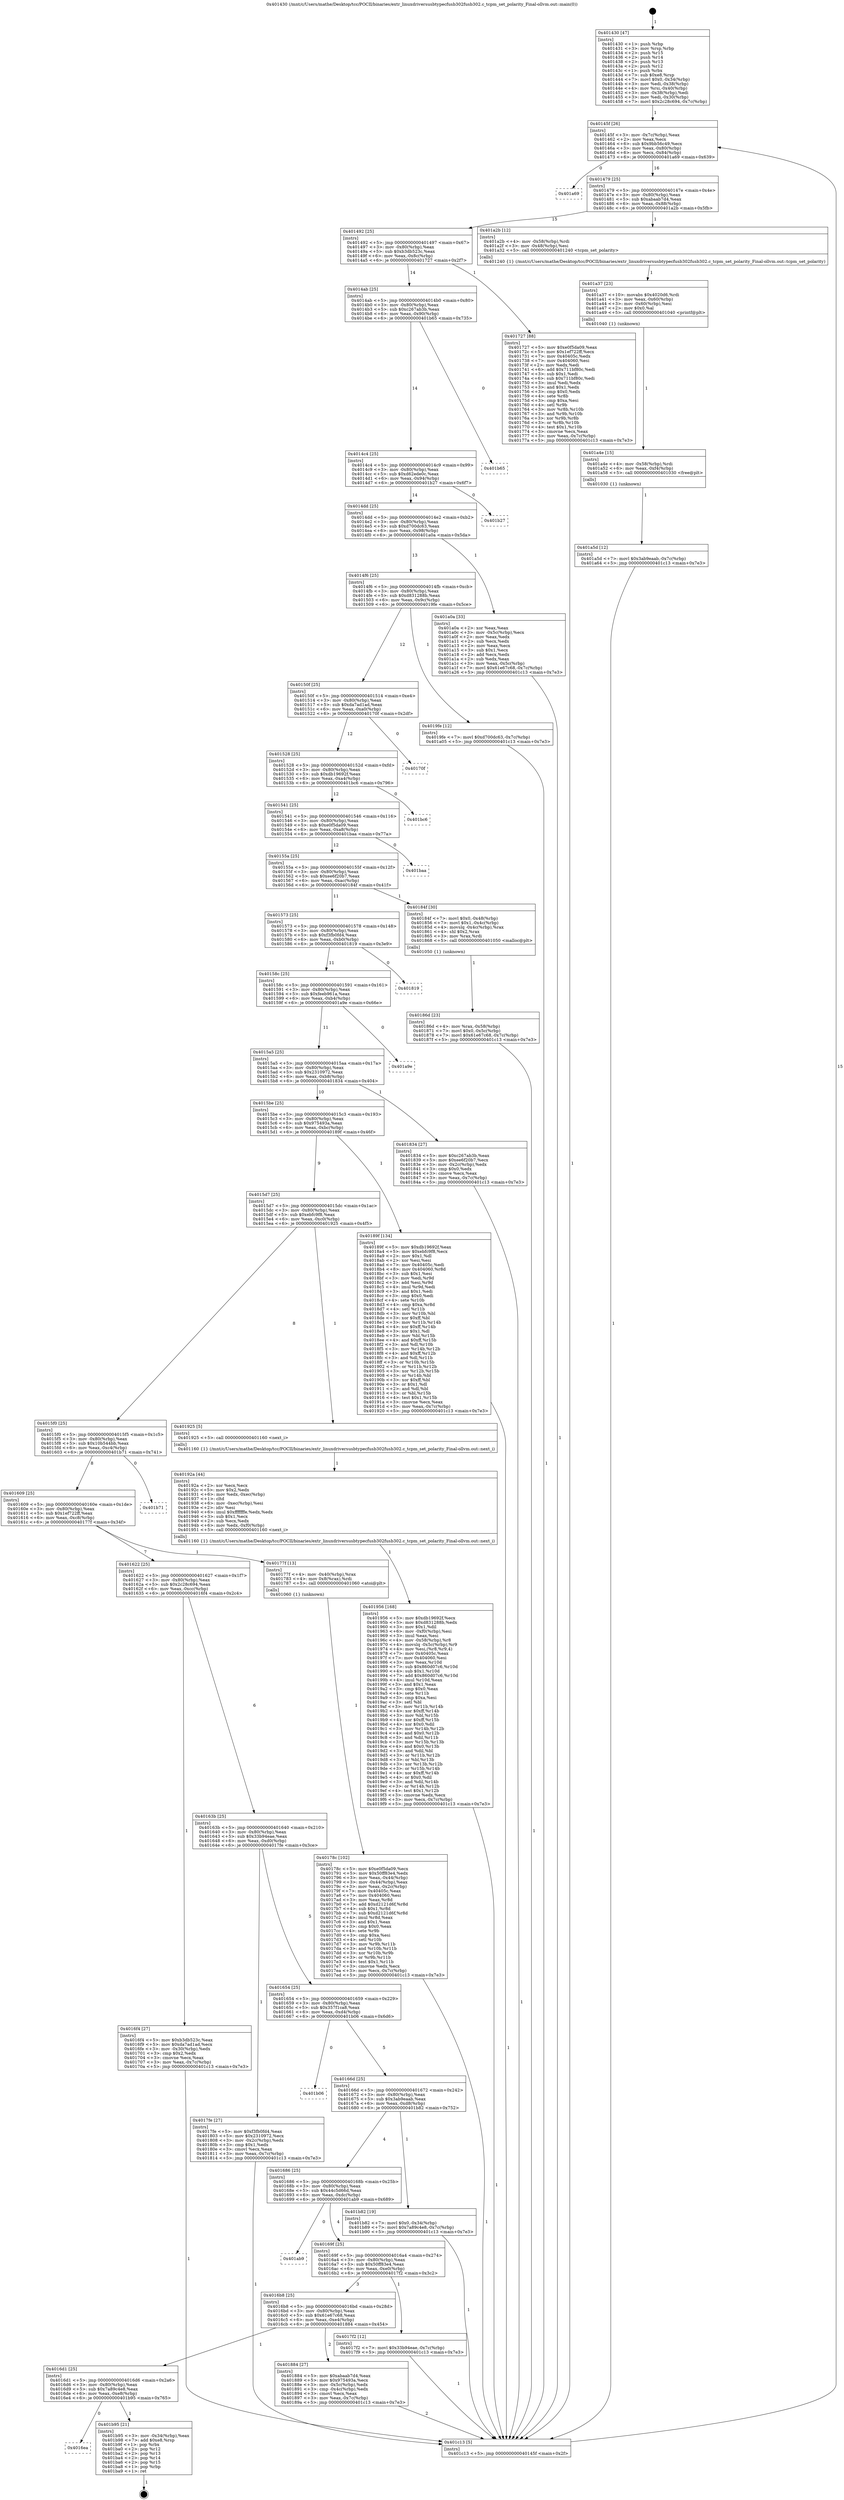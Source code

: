 digraph "0x401430" {
  label = "0x401430 (/mnt/c/Users/mathe/Desktop/tcc/POCII/binaries/extr_linuxdriversusbtypecfusb302fusb302.c_tcpm_set_polarity_Final-ollvm.out::main(0))"
  labelloc = "t"
  node[shape=record]

  Entry [label="",width=0.3,height=0.3,shape=circle,fillcolor=black,style=filled]
  "0x40145f" [label="{
     0x40145f [26]\l
     | [instrs]\l
     &nbsp;&nbsp;0x40145f \<+3\>: mov -0x7c(%rbp),%eax\l
     &nbsp;&nbsp;0x401462 \<+2\>: mov %eax,%ecx\l
     &nbsp;&nbsp;0x401464 \<+6\>: sub $0x9bb56c49,%ecx\l
     &nbsp;&nbsp;0x40146a \<+3\>: mov %eax,-0x80(%rbp)\l
     &nbsp;&nbsp;0x40146d \<+6\>: mov %ecx,-0x84(%rbp)\l
     &nbsp;&nbsp;0x401473 \<+6\>: je 0000000000401a69 \<main+0x639\>\l
  }"]
  "0x401a69" [label="{
     0x401a69\l
  }", style=dashed]
  "0x401479" [label="{
     0x401479 [25]\l
     | [instrs]\l
     &nbsp;&nbsp;0x401479 \<+5\>: jmp 000000000040147e \<main+0x4e\>\l
     &nbsp;&nbsp;0x40147e \<+3\>: mov -0x80(%rbp),%eax\l
     &nbsp;&nbsp;0x401481 \<+5\>: sub $0xabaab7d4,%eax\l
     &nbsp;&nbsp;0x401486 \<+6\>: mov %eax,-0x88(%rbp)\l
     &nbsp;&nbsp;0x40148c \<+6\>: je 0000000000401a2b \<main+0x5fb\>\l
  }"]
  Exit [label="",width=0.3,height=0.3,shape=circle,fillcolor=black,style=filled,peripheries=2]
  "0x401a2b" [label="{
     0x401a2b [12]\l
     | [instrs]\l
     &nbsp;&nbsp;0x401a2b \<+4\>: mov -0x58(%rbp),%rdi\l
     &nbsp;&nbsp;0x401a2f \<+3\>: mov -0x48(%rbp),%esi\l
     &nbsp;&nbsp;0x401a32 \<+5\>: call 0000000000401240 \<tcpm_set_polarity\>\l
     | [calls]\l
     &nbsp;&nbsp;0x401240 \{1\} (/mnt/c/Users/mathe/Desktop/tcc/POCII/binaries/extr_linuxdriversusbtypecfusb302fusb302.c_tcpm_set_polarity_Final-ollvm.out::tcpm_set_polarity)\l
  }"]
  "0x401492" [label="{
     0x401492 [25]\l
     | [instrs]\l
     &nbsp;&nbsp;0x401492 \<+5\>: jmp 0000000000401497 \<main+0x67\>\l
     &nbsp;&nbsp;0x401497 \<+3\>: mov -0x80(%rbp),%eax\l
     &nbsp;&nbsp;0x40149a \<+5\>: sub $0xb3db523c,%eax\l
     &nbsp;&nbsp;0x40149f \<+6\>: mov %eax,-0x8c(%rbp)\l
     &nbsp;&nbsp;0x4014a5 \<+6\>: je 0000000000401727 \<main+0x2f7\>\l
  }"]
  "0x4016ea" [label="{
     0x4016ea\l
  }", style=dashed]
  "0x401727" [label="{
     0x401727 [88]\l
     | [instrs]\l
     &nbsp;&nbsp;0x401727 \<+5\>: mov $0xe0f5da09,%eax\l
     &nbsp;&nbsp;0x40172c \<+5\>: mov $0x1ef722ff,%ecx\l
     &nbsp;&nbsp;0x401731 \<+7\>: mov 0x40405c,%edx\l
     &nbsp;&nbsp;0x401738 \<+7\>: mov 0x404060,%esi\l
     &nbsp;&nbsp;0x40173f \<+2\>: mov %edx,%edi\l
     &nbsp;&nbsp;0x401741 \<+6\>: add $0x711bf80c,%edi\l
     &nbsp;&nbsp;0x401747 \<+3\>: sub $0x1,%edi\l
     &nbsp;&nbsp;0x40174a \<+6\>: sub $0x711bf80c,%edi\l
     &nbsp;&nbsp;0x401750 \<+3\>: imul %edi,%edx\l
     &nbsp;&nbsp;0x401753 \<+3\>: and $0x1,%edx\l
     &nbsp;&nbsp;0x401756 \<+3\>: cmp $0x0,%edx\l
     &nbsp;&nbsp;0x401759 \<+4\>: sete %r8b\l
     &nbsp;&nbsp;0x40175d \<+3\>: cmp $0xa,%esi\l
     &nbsp;&nbsp;0x401760 \<+4\>: setl %r9b\l
     &nbsp;&nbsp;0x401764 \<+3\>: mov %r8b,%r10b\l
     &nbsp;&nbsp;0x401767 \<+3\>: and %r9b,%r10b\l
     &nbsp;&nbsp;0x40176a \<+3\>: xor %r9b,%r8b\l
     &nbsp;&nbsp;0x40176d \<+3\>: or %r8b,%r10b\l
     &nbsp;&nbsp;0x401770 \<+4\>: test $0x1,%r10b\l
     &nbsp;&nbsp;0x401774 \<+3\>: cmovne %ecx,%eax\l
     &nbsp;&nbsp;0x401777 \<+3\>: mov %eax,-0x7c(%rbp)\l
     &nbsp;&nbsp;0x40177a \<+5\>: jmp 0000000000401c13 \<main+0x7e3\>\l
  }"]
  "0x4014ab" [label="{
     0x4014ab [25]\l
     | [instrs]\l
     &nbsp;&nbsp;0x4014ab \<+5\>: jmp 00000000004014b0 \<main+0x80\>\l
     &nbsp;&nbsp;0x4014b0 \<+3\>: mov -0x80(%rbp),%eax\l
     &nbsp;&nbsp;0x4014b3 \<+5\>: sub $0xc267ab3b,%eax\l
     &nbsp;&nbsp;0x4014b8 \<+6\>: mov %eax,-0x90(%rbp)\l
     &nbsp;&nbsp;0x4014be \<+6\>: je 0000000000401b65 \<main+0x735\>\l
  }"]
  "0x401b95" [label="{
     0x401b95 [21]\l
     | [instrs]\l
     &nbsp;&nbsp;0x401b95 \<+3\>: mov -0x34(%rbp),%eax\l
     &nbsp;&nbsp;0x401b98 \<+7\>: add $0xe8,%rsp\l
     &nbsp;&nbsp;0x401b9f \<+1\>: pop %rbx\l
     &nbsp;&nbsp;0x401ba0 \<+2\>: pop %r12\l
     &nbsp;&nbsp;0x401ba2 \<+2\>: pop %r13\l
     &nbsp;&nbsp;0x401ba4 \<+2\>: pop %r14\l
     &nbsp;&nbsp;0x401ba6 \<+2\>: pop %r15\l
     &nbsp;&nbsp;0x401ba8 \<+1\>: pop %rbp\l
     &nbsp;&nbsp;0x401ba9 \<+1\>: ret\l
  }"]
  "0x401b65" [label="{
     0x401b65\l
  }", style=dashed]
  "0x4014c4" [label="{
     0x4014c4 [25]\l
     | [instrs]\l
     &nbsp;&nbsp;0x4014c4 \<+5\>: jmp 00000000004014c9 \<main+0x99\>\l
     &nbsp;&nbsp;0x4014c9 \<+3\>: mov -0x80(%rbp),%eax\l
     &nbsp;&nbsp;0x4014cc \<+5\>: sub $0xd62ede0c,%eax\l
     &nbsp;&nbsp;0x4014d1 \<+6\>: mov %eax,-0x94(%rbp)\l
     &nbsp;&nbsp;0x4014d7 \<+6\>: je 0000000000401b27 \<main+0x6f7\>\l
  }"]
  "0x401a5d" [label="{
     0x401a5d [12]\l
     | [instrs]\l
     &nbsp;&nbsp;0x401a5d \<+7\>: movl $0x3ab9eaab,-0x7c(%rbp)\l
     &nbsp;&nbsp;0x401a64 \<+5\>: jmp 0000000000401c13 \<main+0x7e3\>\l
  }"]
  "0x401b27" [label="{
     0x401b27\l
  }", style=dashed]
  "0x4014dd" [label="{
     0x4014dd [25]\l
     | [instrs]\l
     &nbsp;&nbsp;0x4014dd \<+5\>: jmp 00000000004014e2 \<main+0xb2\>\l
     &nbsp;&nbsp;0x4014e2 \<+3\>: mov -0x80(%rbp),%eax\l
     &nbsp;&nbsp;0x4014e5 \<+5\>: sub $0xd700dc63,%eax\l
     &nbsp;&nbsp;0x4014ea \<+6\>: mov %eax,-0x98(%rbp)\l
     &nbsp;&nbsp;0x4014f0 \<+6\>: je 0000000000401a0a \<main+0x5da\>\l
  }"]
  "0x401a4e" [label="{
     0x401a4e [15]\l
     | [instrs]\l
     &nbsp;&nbsp;0x401a4e \<+4\>: mov -0x58(%rbp),%rdi\l
     &nbsp;&nbsp;0x401a52 \<+6\>: mov %eax,-0xf4(%rbp)\l
     &nbsp;&nbsp;0x401a58 \<+5\>: call 0000000000401030 \<free@plt\>\l
     | [calls]\l
     &nbsp;&nbsp;0x401030 \{1\} (unknown)\l
  }"]
  "0x401a0a" [label="{
     0x401a0a [33]\l
     | [instrs]\l
     &nbsp;&nbsp;0x401a0a \<+2\>: xor %eax,%eax\l
     &nbsp;&nbsp;0x401a0c \<+3\>: mov -0x5c(%rbp),%ecx\l
     &nbsp;&nbsp;0x401a0f \<+2\>: mov %eax,%edx\l
     &nbsp;&nbsp;0x401a11 \<+2\>: sub %ecx,%edx\l
     &nbsp;&nbsp;0x401a13 \<+2\>: mov %eax,%ecx\l
     &nbsp;&nbsp;0x401a15 \<+3\>: sub $0x1,%ecx\l
     &nbsp;&nbsp;0x401a18 \<+2\>: add %ecx,%edx\l
     &nbsp;&nbsp;0x401a1a \<+2\>: sub %edx,%eax\l
     &nbsp;&nbsp;0x401a1c \<+3\>: mov %eax,-0x5c(%rbp)\l
     &nbsp;&nbsp;0x401a1f \<+7\>: movl $0x61e67c68,-0x7c(%rbp)\l
     &nbsp;&nbsp;0x401a26 \<+5\>: jmp 0000000000401c13 \<main+0x7e3\>\l
  }"]
  "0x4014f6" [label="{
     0x4014f6 [25]\l
     | [instrs]\l
     &nbsp;&nbsp;0x4014f6 \<+5\>: jmp 00000000004014fb \<main+0xcb\>\l
     &nbsp;&nbsp;0x4014fb \<+3\>: mov -0x80(%rbp),%eax\l
     &nbsp;&nbsp;0x4014fe \<+5\>: sub $0xd831288b,%eax\l
     &nbsp;&nbsp;0x401503 \<+6\>: mov %eax,-0x9c(%rbp)\l
     &nbsp;&nbsp;0x401509 \<+6\>: je 00000000004019fe \<main+0x5ce\>\l
  }"]
  "0x401a37" [label="{
     0x401a37 [23]\l
     | [instrs]\l
     &nbsp;&nbsp;0x401a37 \<+10\>: movabs $0x4020d6,%rdi\l
     &nbsp;&nbsp;0x401a41 \<+3\>: mov %eax,-0x60(%rbp)\l
     &nbsp;&nbsp;0x401a44 \<+3\>: mov -0x60(%rbp),%esi\l
     &nbsp;&nbsp;0x401a47 \<+2\>: mov $0x0,%al\l
     &nbsp;&nbsp;0x401a49 \<+5\>: call 0000000000401040 \<printf@plt\>\l
     | [calls]\l
     &nbsp;&nbsp;0x401040 \{1\} (unknown)\l
  }"]
  "0x4019fe" [label="{
     0x4019fe [12]\l
     | [instrs]\l
     &nbsp;&nbsp;0x4019fe \<+7\>: movl $0xd700dc63,-0x7c(%rbp)\l
     &nbsp;&nbsp;0x401a05 \<+5\>: jmp 0000000000401c13 \<main+0x7e3\>\l
  }"]
  "0x40150f" [label="{
     0x40150f [25]\l
     | [instrs]\l
     &nbsp;&nbsp;0x40150f \<+5\>: jmp 0000000000401514 \<main+0xe4\>\l
     &nbsp;&nbsp;0x401514 \<+3\>: mov -0x80(%rbp),%eax\l
     &nbsp;&nbsp;0x401517 \<+5\>: sub $0xda7ad1ad,%eax\l
     &nbsp;&nbsp;0x40151c \<+6\>: mov %eax,-0xa0(%rbp)\l
     &nbsp;&nbsp;0x401522 \<+6\>: je 000000000040170f \<main+0x2df\>\l
  }"]
  "0x401956" [label="{
     0x401956 [168]\l
     | [instrs]\l
     &nbsp;&nbsp;0x401956 \<+5\>: mov $0xdb19692f,%ecx\l
     &nbsp;&nbsp;0x40195b \<+5\>: mov $0xd831288b,%edx\l
     &nbsp;&nbsp;0x401960 \<+3\>: mov $0x1,%dil\l
     &nbsp;&nbsp;0x401963 \<+6\>: mov -0xf0(%rbp),%esi\l
     &nbsp;&nbsp;0x401969 \<+3\>: imul %eax,%esi\l
     &nbsp;&nbsp;0x40196c \<+4\>: mov -0x58(%rbp),%r8\l
     &nbsp;&nbsp;0x401970 \<+4\>: movslq -0x5c(%rbp),%r9\l
     &nbsp;&nbsp;0x401974 \<+4\>: mov %esi,(%r8,%r9,4)\l
     &nbsp;&nbsp;0x401978 \<+7\>: mov 0x40405c,%eax\l
     &nbsp;&nbsp;0x40197f \<+7\>: mov 0x404060,%esi\l
     &nbsp;&nbsp;0x401986 \<+3\>: mov %eax,%r10d\l
     &nbsp;&nbsp;0x401989 \<+7\>: sub $0x860d07c6,%r10d\l
     &nbsp;&nbsp;0x401990 \<+4\>: sub $0x1,%r10d\l
     &nbsp;&nbsp;0x401994 \<+7\>: add $0x860d07c6,%r10d\l
     &nbsp;&nbsp;0x40199b \<+4\>: imul %r10d,%eax\l
     &nbsp;&nbsp;0x40199f \<+3\>: and $0x1,%eax\l
     &nbsp;&nbsp;0x4019a2 \<+3\>: cmp $0x0,%eax\l
     &nbsp;&nbsp;0x4019a5 \<+4\>: sete %r11b\l
     &nbsp;&nbsp;0x4019a9 \<+3\>: cmp $0xa,%esi\l
     &nbsp;&nbsp;0x4019ac \<+3\>: setl %bl\l
     &nbsp;&nbsp;0x4019af \<+3\>: mov %r11b,%r14b\l
     &nbsp;&nbsp;0x4019b2 \<+4\>: xor $0xff,%r14b\l
     &nbsp;&nbsp;0x4019b6 \<+3\>: mov %bl,%r15b\l
     &nbsp;&nbsp;0x4019b9 \<+4\>: xor $0xff,%r15b\l
     &nbsp;&nbsp;0x4019bd \<+4\>: xor $0x0,%dil\l
     &nbsp;&nbsp;0x4019c1 \<+3\>: mov %r14b,%r12b\l
     &nbsp;&nbsp;0x4019c4 \<+4\>: and $0x0,%r12b\l
     &nbsp;&nbsp;0x4019c8 \<+3\>: and %dil,%r11b\l
     &nbsp;&nbsp;0x4019cb \<+3\>: mov %r15b,%r13b\l
     &nbsp;&nbsp;0x4019ce \<+4\>: and $0x0,%r13b\l
     &nbsp;&nbsp;0x4019d2 \<+3\>: and %dil,%bl\l
     &nbsp;&nbsp;0x4019d5 \<+3\>: or %r11b,%r12b\l
     &nbsp;&nbsp;0x4019d8 \<+3\>: or %bl,%r13b\l
     &nbsp;&nbsp;0x4019db \<+3\>: xor %r13b,%r12b\l
     &nbsp;&nbsp;0x4019de \<+3\>: or %r15b,%r14b\l
     &nbsp;&nbsp;0x4019e1 \<+4\>: xor $0xff,%r14b\l
     &nbsp;&nbsp;0x4019e5 \<+4\>: or $0x0,%dil\l
     &nbsp;&nbsp;0x4019e9 \<+3\>: and %dil,%r14b\l
     &nbsp;&nbsp;0x4019ec \<+3\>: or %r14b,%r12b\l
     &nbsp;&nbsp;0x4019ef \<+4\>: test $0x1,%r12b\l
     &nbsp;&nbsp;0x4019f3 \<+3\>: cmovne %edx,%ecx\l
     &nbsp;&nbsp;0x4019f6 \<+3\>: mov %ecx,-0x7c(%rbp)\l
     &nbsp;&nbsp;0x4019f9 \<+5\>: jmp 0000000000401c13 \<main+0x7e3\>\l
  }"]
  "0x40170f" [label="{
     0x40170f\l
  }", style=dashed]
  "0x401528" [label="{
     0x401528 [25]\l
     | [instrs]\l
     &nbsp;&nbsp;0x401528 \<+5\>: jmp 000000000040152d \<main+0xfd\>\l
     &nbsp;&nbsp;0x40152d \<+3\>: mov -0x80(%rbp),%eax\l
     &nbsp;&nbsp;0x401530 \<+5\>: sub $0xdb19692f,%eax\l
     &nbsp;&nbsp;0x401535 \<+6\>: mov %eax,-0xa4(%rbp)\l
     &nbsp;&nbsp;0x40153b \<+6\>: je 0000000000401bc6 \<main+0x796\>\l
  }"]
  "0x40192a" [label="{
     0x40192a [44]\l
     | [instrs]\l
     &nbsp;&nbsp;0x40192a \<+2\>: xor %ecx,%ecx\l
     &nbsp;&nbsp;0x40192c \<+5\>: mov $0x2,%edx\l
     &nbsp;&nbsp;0x401931 \<+6\>: mov %edx,-0xec(%rbp)\l
     &nbsp;&nbsp;0x401937 \<+1\>: cltd\l
     &nbsp;&nbsp;0x401938 \<+6\>: mov -0xec(%rbp),%esi\l
     &nbsp;&nbsp;0x40193e \<+2\>: idiv %esi\l
     &nbsp;&nbsp;0x401940 \<+6\>: imul $0xfffffffe,%edx,%edx\l
     &nbsp;&nbsp;0x401946 \<+3\>: sub $0x1,%ecx\l
     &nbsp;&nbsp;0x401949 \<+2\>: sub %ecx,%edx\l
     &nbsp;&nbsp;0x40194b \<+6\>: mov %edx,-0xf0(%rbp)\l
     &nbsp;&nbsp;0x401951 \<+5\>: call 0000000000401160 \<next_i\>\l
     | [calls]\l
     &nbsp;&nbsp;0x401160 \{1\} (/mnt/c/Users/mathe/Desktop/tcc/POCII/binaries/extr_linuxdriversusbtypecfusb302fusb302.c_tcpm_set_polarity_Final-ollvm.out::next_i)\l
  }"]
  "0x401bc6" [label="{
     0x401bc6\l
  }", style=dashed]
  "0x401541" [label="{
     0x401541 [25]\l
     | [instrs]\l
     &nbsp;&nbsp;0x401541 \<+5\>: jmp 0000000000401546 \<main+0x116\>\l
     &nbsp;&nbsp;0x401546 \<+3\>: mov -0x80(%rbp),%eax\l
     &nbsp;&nbsp;0x401549 \<+5\>: sub $0xe0f5da09,%eax\l
     &nbsp;&nbsp;0x40154e \<+6\>: mov %eax,-0xa8(%rbp)\l
     &nbsp;&nbsp;0x401554 \<+6\>: je 0000000000401baa \<main+0x77a\>\l
  }"]
  "0x4016d1" [label="{
     0x4016d1 [25]\l
     | [instrs]\l
     &nbsp;&nbsp;0x4016d1 \<+5\>: jmp 00000000004016d6 \<main+0x2a6\>\l
     &nbsp;&nbsp;0x4016d6 \<+3\>: mov -0x80(%rbp),%eax\l
     &nbsp;&nbsp;0x4016d9 \<+5\>: sub $0x7a89c4e8,%eax\l
     &nbsp;&nbsp;0x4016de \<+6\>: mov %eax,-0xe8(%rbp)\l
     &nbsp;&nbsp;0x4016e4 \<+6\>: je 0000000000401b95 \<main+0x765\>\l
  }"]
  "0x401baa" [label="{
     0x401baa\l
  }", style=dashed]
  "0x40155a" [label="{
     0x40155a [25]\l
     | [instrs]\l
     &nbsp;&nbsp;0x40155a \<+5\>: jmp 000000000040155f \<main+0x12f\>\l
     &nbsp;&nbsp;0x40155f \<+3\>: mov -0x80(%rbp),%eax\l
     &nbsp;&nbsp;0x401562 \<+5\>: sub $0xee6f20b7,%eax\l
     &nbsp;&nbsp;0x401567 \<+6\>: mov %eax,-0xac(%rbp)\l
     &nbsp;&nbsp;0x40156d \<+6\>: je 000000000040184f \<main+0x41f\>\l
  }"]
  "0x401884" [label="{
     0x401884 [27]\l
     | [instrs]\l
     &nbsp;&nbsp;0x401884 \<+5\>: mov $0xabaab7d4,%eax\l
     &nbsp;&nbsp;0x401889 \<+5\>: mov $0x975493a,%ecx\l
     &nbsp;&nbsp;0x40188e \<+3\>: mov -0x5c(%rbp),%edx\l
     &nbsp;&nbsp;0x401891 \<+3\>: cmp -0x4c(%rbp),%edx\l
     &nbsp;&nbsp;0x401894 \<+3\>: cmovl %ecx,%eax\l
     &nbsp;&nbsp;0x401897 \<+3\>: mov %eax,-0x7c(%rbp)\l
     &nbsp;&nbsp;0x40189a \<+5\>: jmp 0000000000401c13 \<main+0x7e3\>\l
  }"]
  "0x40184f" [label="{
     0x40184f [30]\l
     | [instrs]\l
     &nbsp;&nbsp;0x40184f \<+7\>: movl $0x0,-0x48(%rbp)\l
     &nbsp;&nbsp;0x401856 \<+7\>: movl $0x1,-0x4c(%rbp)\l
     &nbsp;&nbsp;0x40185d \<+4\>: movslq -0x4c(%rbp),%rax\l
     &nbsp;&nbsp;0x401861 \<+4\>: shl $0x2,%rax\l
     &nbsp;&nbsp;0x401865 \<+3\>: mov %rax,%rdi\l
     &nbsp;&nbsp;0x401868 \<+5\>: call 0000000000401050 \<malloc@plt\>\l
     | [calls]\l
     &nbsp;&nbsp;0x401050 \{1\} (unknown)\l
  }"]
  "0x401573" [label="{
     0x401573 [25]\l
     | [instrs]\l
     &nbsp;&nbsp;0x401573 \<+5\>: jmp 0000000000401578 \<main+0x148\>\l
     &nbsp;&nbsp;0x401578 \<+3\>: mov -0x80(%rbp),%eax\l
     &nbsp;&nbsp;0x40157b \<+5\>: sub $0xf3fb0fd4,%eax\l
     &nbsp;&nbsp;0x401580 \<+6\>: mov %eax,-0xb0(%rbp)\l
     &nbsp;&nbsp;0x401586 \<+6\>: je 0000000000401819 \<main+0x3e9\>\l
  }"]
  "0x40186d" [label="{
     0x40186d [23]\l
     | [instrs]\l
     &nbsp;&nbsp;0x40186d \<+4\>: mov %rax,-0x58(%rbp)\l
     &nbsp;&nbsp;0x401871 \<+7\>: movl $0x0,-0x5c(%rbp)\l
     &nbsp;&nbsp;0x401878 \<+7\>: movl $0x61e67c68,-0x7c(%rbp)\l
     &nbsp;&nbsp;0x40187f \<+5\>: jmp 0000000000401c13 \<main+0x7e3\>\l
  }"]
  "0x401819" [label="{
     0x401819\l
  }", style=dashed]
  "0x40158c" [label="{
     0x40158c [25]\l
     | [instrs]\l
     &nbsp;&nbsp;0x40158c \<+5\>: jmp 0000000000401591 \<main+0x161\>\l
     &nbsp;&nbsp;0x401591 \<+3\>: mov -0x80(%rbp),%eax\l
     &nbsp;&nbsp;0x401594 \<+5\>: sub $0xfeeb961a,%eax\l
     &nbsp;&nbsp;0x401599 \<+6\>: mov %eax,-0xb4(%rbp)\l
     &nbsp;&nbsp;0x40159f \<+6\>: je 0000000000401a9e \<main+0x66e\>\l
  }"]
  "0x4016b8" [label="{
     0x4016b8 [25]\l
     | [instrs]\l
     &nbsp;&nbsp;0x4016b8 \<+5\>: jmp 00000000004016bd \<main+0x28d\>\l
     &nbsp;&nbsp;0x4016bd \<+3\>: mov -0x80(%rbp),%eax\l
     &nbsp;&nbsp;0x4016c0 \<+5\>: sub $0x61e67c68,%eax\l
     &nbsp;&nbsp;0x4016c5 \<+6\>: mov %eax,-0xe4(%rbp)\l
     &nbsp;&nbsp;0x4016cb \<+6\>: je 0000000000401884 \<main+0x454\>\l
  }"]
  "0x401a9e" [label="{
     0x401a9e\l
  }", style=dashed]
  "0x4015a5" [label="{
     0x4015a5 [25]\l
     | [instrs]\l
     &nbsp;&nbsp;0x4015a5 \<+5\>: jmp 00000000004015aa \<main+0x17a\>\l
     &nbsp;&nbsp;0x4015aa \<+3\>: mov -0x80(%rbp),%eax\l
     &nbsp;&nbsp;0x4015ad \<+5\>: sub $0x2310972,%eax\l
     &nbsp;&nbsp;0x4015b2 \<+6\>: mov %eax,-0xb8(%rbp)\l
     &nbsp;&nbsp;0x4015b8 \<+6\>: je 0000000000401834 \<main+0x404\>\l
  }"]
  "0x4017f2" [label="{
     0x4017f2 [12]\l
     | [instrs]\l
     &nbsp;&nbsp;0x4017f2 \<+7\>: movl $0x33b94eae,-0x7c(%rbp)\l
     &nbsp;&nbsp;0x4017f9 \<+5\>: jmp 0000000000401c13 \<main+0x7e3\>\l
  }"]
  "0x401834" [label="{
     0x401834 [27]\l
     | [instrs]\l
     &nbsp;&nbsp;0x401834 \<+5\>: mov $0xc267ab3b,%eax\l
     &nbsp;&nbsp;0x401839 \<+5\>: mov $0xee6f20b7,%ecx\l
     &nbsp;&nbsp;0x40183e \<+3\>: mov -0x2c(%rbp),%edx\l
     &nbsp;&nbsp;0x401841 \<+3\>: cmp $0x0,%edx\l
     &nbsp;&nbsp;0x401844 \<+3\>: cmove %ecx,%eax\l
     &nbsp;&nbsp;0x401847 \<+3\>: mov %eax,-0x7c(%rbp)\l
     &nbsp;&nbsp;0x40184a \<+5\>: jmp 0000000000401c13 \<main+0x7e3\>\l
  }"]
  "0x4015be" [label="{
     0x4015be [25]\l
     | [instrs]\l
     &nbsp;&nbsp;0x4015be \<+5\>: jmp 00000000004015c3 \<main+0x193\>\l
     &nbsp;&nbsp;0x4015c3 \<+3\>: mov -0x80(%rbp),%eax\l
     &nbsp;&nbsp;0x4015c6 \<+5\>: sub $0x975493a,%eax\l
     &nbsp;&nbsp;0x4015cb \<+6\>: mov %eax,-0xbc(%rbp)\l
     &nbsp;&nbsp;0x4015d1 \<+6\>: je 000000000040189f \<main+0x46f\>\l
  }"]
  "0x40169f" [label="{
     0x40169f [25]\l
     | [instrs]\l
     &nbsp;&nbsp;0x40169f \<+5\>: jmp 00000000004016a4 \<main+0x274\>\l
     &nbsp;&nbsp;0x4016a4 \<+3\>: mov -0x80(%rbp),%eax\l
     &nbsp;&nbsp;0x4016a7 \<+5\>: sub $0x50ff83e4,%eax\l
     &nbsp;&nbsp;0x4016ac \<+6\>: mov %eax,-0xe0(%rbp)\l
     &nbsp;&nbsp;0x4016b2 \<+6\>: je 00000000004017f2 \<main+0x3c2\>\l
  }"]
  "0x40189f" [label="{
     0x40189f [134]\l
     | [instrs]\l
     &nbsp;&nbsp;0x40189f \<+5\>: mov $0xdb19692f,%eax\l
     &nbsp;&nbsp;0x4018a4 \<+5\>: mov $0xebfc9f8,%ecx\l
     &nbsp;&nbsp;0x4018a9 \<+2\>: mov $0x1,%dl\l
     &nbsp;&nbsp;0x4018ab \<+2\>: xor %esi,%esi\l
     &nbsp;&nbsp;0x4018ad \<+7\>: mov 0x40405c,%edi\l
     &nbsp;&nbsp;0x4018b4 \<+8\>: mov 0x404060,%r8d\l
     &nbsp;&nbsp;0x4018bc \<+3\>: sub $0x1,%esi\l
     &nbsp;&nbsp;0x4018bf \<+3\>: mov %edi,%r9d\l
     &nbsp;&nbsp;0x4018c2 \<+3\>: add %esi,%r9d\l
     &nbsp;&nbsp;0x4018c5 \<+4\>: imul %r9d,%edi\l
     &nbsp;&nbsp;0x4018c9 \<+3\>: and $0x1,%edi\l
     &nbsp;&nbsp;0x4018cc \<+3\>: cmp $0x0,%edi\l
     &nbsp;&nbsp;0x4018cf \<+4\>: sete %r10b\l
     &nbsp;&nbsp;0x4018d3 \<+4\>: cmp $0xa,%r8d\l
     &nbsp;&nbsp;0x4018d7 \<+4\>: setl %r11b\l
     &nbsp;&nbsp;0x4018db \<+3\>: mov %r10b,%bl\l
     &nbsp;&nbsp;0x4018de \<+3\>: xor $0xff,%bl\l
     &nbsp;&nbsp;0x4018e1 \<+3\>: mov %r11b,%r14b\l
     &nbsp;&nbsp;0x4018e4 \<+4\>: xor $0xff,%r14b\l
     &nbsp;&nbsp;0x4018e8 \<+3\>: xor $0x1,%dl\l
     &nbsp;&nbsp;0x4018eb \<+3\>: mov %bl,%r15b\l
     &nbsp;&nbsp;0x4018ee \<+4\>: and $0xff,%r15b\l
     &nbsp;&nbsp;0x4018f2 \<+3\>: and %dl,%r10b\l
     &nbsp;&nbsp;0x4018f5 \<+3\>: mov %r14b,%r12b\l
     &nbsp;&nbsp;0x4018f8 \<+4\>: and $0xff,%r12b\l
     &nbsp;&nbsp;0x4018fc \<+3\>: and %dl,%r11b\l
     &nbsp;&nbsp;0x4018ff \<+3\>: or %r10b,%r15b\l
     &nbsp;&nbsp;0x401902 \<+3\>: or %r11b,%r12b\l
     &nbsp;&nbsp;0x401905 \<+3\>: xor %r12b,%r15b\l
     &nbsp;&nbsp;0x401908 \<+3\>: or %r14b,%bl\l
     &nbsp;&nbsp;0x40190b \<+3\>: xor $0xff,%bl\l
     &nbsp;&nbsp;0x40190e \<+3\>: or $0x1,%dl\l
     &nbsp;&nbsp;0x401911 \<+2\>: and %dl,%bl\l
     &nbsp;&nbsp;0x401913 \<+3\>: or %bl,%r15b\l
     &nbsp;&nbsp;0x401916 \<+4\>: test $0x1,%r15b\l
     &nbsp;&nbsp;0x40191a \<+3\>: cmovne %ecx,%eax\l
     &nbsp;&nbsp;0x40191d \<+3\>: mov %eax,-0x7c(%rbp)\l
     &nbsp;&nbsp;0x401920 \<+5\>: jmp 0000000000401c13 \<main+0x7e3\>\l
  }"]
  "0x4015d7" [label="{
     0x4015d7 [25]\l
     | [instrs]\l
     &nbsp;&nbsp;0x4015d7 \<+5\>: jmp 00000000004015dc \<main+0x1ac\>\l
     &nbsp;&nbsp;0x4015dc \<+3\>: mov -0x80(%rbp),%eax\l
     &nbsp;&nbsp;0x4015df \<+5\>: sub $0xebfc9f8,%eax\l
     &nbsp;&nbsp;0x4015e4 \<+6\>: mov %eax,-0xc0(%rbp)\l
     &nbsp;&nbsp;0x4015ea \<+6\>: je 0000000000401925 \<main+0x4f5\>\l
  }"]
  "0x401ab9" [label="{
     0x401ab9\l
  }", style=dashed]
  "0x401925" [label="{
     0x401925 [5]\l
     | [instrs]\l
     &nbsp;&nbsp;0x401925 \<+5\>: call 0000000000401160 \<next_i\>\l
     | [calls]\l
     &nbsp;&nbsp;0x401160 \{1\} (/mnt/c/Users/mathe/Desktop/tcc/POCII/binaries/extr_linuxdriversusbtypecfusb302fusb302.c_tcpm_set_polarity_Final-ollvm.out::next_i)\l
  }"]
  "0x4015f0" [label="{
     0x4015f0 [25]\l
     | [instrs]\l
     &nbsp;&nbsp;0x4015f0 \<+5\>: jmp 00000000004015f5 \<main+0x1c5\>\l
     &nbsp;&nbsp;0x4015f5 \<+3\>: mov -0x80(%rbp),%eax\l
     &nbsp;&nbsp;0x4015f8 \<+5\>: sub $0x10b544bb,%eax\l
     &nbsp;&nbsp;0x4015fd \<+6\>: mov %eax,-0xc4(%rbp)\l
     &nbsp;&nbsp;0x401603 \<+6\>: je 0000000000401b71 \<main+0x741\>\l
  }"]
  "0x401686" [label="{
     0x401686 [25]\l
     | [instrs]\l
     &nbsp;&nbsp;0x401686 \<+5\>: jmp 000000000040168b \<main+0x25b\>\l
     &nbsp;&nbsp;0x40168b \<+3\>: mov -0x80(%rbp),%eax\l
     &nbsp;&nbsp;0x40168e \<+5\>: sub $0x44c5d66d,%eax\l
     &nbsp;&nbsp;0x401693 \<+6\>: mov %eax,-0xdc(%rbp)\l
     &nbsp;&nbsp;0x401699 \<+6\>: je 0000000000401ab9 \<main+0x689\>\l
  }"]
  "0x401b71" [label="{
     0x401b71\l
  }", style=dashed]
  "0x401609" [label="{
     0x401609 [25]\l
     | [instrs]\l
     &nbsp;&nbsp;0x401609 \<+5\>: jmp 000000000040160e \<main+0x1de\>\l
     &nbsp;&nbsp;0x40160e \<+3\>: mov -0x80(%rbp),%eax\l
     &nbsp;&nbsp;0x401611 \<+5\>: sub $0x1ef722ff,%eax\l
     &nbsp;&nbsp;0x401616 \<+6\>: mov %eax,-0xc8(%rbp)\l
     &nbsp;&nbsp;0x40161c \<+6\>: je 000000000040177f \<main+0x34f\>\l
  }"]
  "0x401b82" [label="{
     0x401b82 [19]\l
     | [instrs]\l
     &nbsp;&nbsp;0x401b82 \<+7\>: movl $0x0,-0x34(%rbp)\l
     &nbsp;&nbsp;0x401b89 \<+7\>: movl $0x7a89c4e8,-0x7c(%rbp)\l
     &nbsp;&nbsp;0x401b90 \<+5\>: jmp 0000000000401c13 \<main+0x7e3\>\l
  }"]
  "0x40177f" [label="{
     0x40177f [13]\l
     | [instrs]\l
     &nbsp;&nbsp;0x40177f \<+4\>: mov -0x40(%rbp),%rax\l
     &nbsp;&nbsp;0x401783 \<+4\>: mov 0x8(%rax),%rdi\l
     &nbsp;&nbsp;0x401787 \<+5\>: call 0000000000401060 \<atoi@plt\>\l
     | [calls]\l
     &nbsp;&nbsp;0x401060 \{1\} (unknown)\l
  }"]
  "0x401622" [label="{
     0x401622 [25]\l
     | [instrs]\l
     &nbsp;&nbsp;0x401622 \<+5\>: jmp 0000000000401627 \<main+0x1f7\>\l
     &nbsp;&nbsp;0x401627 \<+3\>: mov -0x80(%rbp),%eax\l
     &nbsp;&nbsp;0x40162a \<+5\>: sub $0x2c28c694,%eax\l
     &nbsp;&nbsp;0x40162f \<+6\>: mov %eax,-0xcc(%rbp)\l
     &nbsp;&nbsp;0x401635 \<+6\>: je 00000000004016f4 \<main+0x2c4\>\l
  }"]
  "0x40166d" [label="{
     0x40166d [25]\l
     | [instrs]\l
     &nbsp;&nbsp;0x40166d \<+5\>: jmp 0000000000401672 \<main+0x242\>\l
     &nbsp;&nbsp;0x401672 \<+3\>: mov -0x80(%rbp),%eax\l
     &nbsp;&nbsp;0x401675 \<+5\>: sub $0x3ab9eaab,%eax\l
     &nbsp;&nbsp;0x40167a \<+6\>: mov %eax,-0xd8(%rbp)\l
     &nbsp;&nbsp;0x401680 \<+6\>: je 0000000000401b82 \<main+0x752\>\l
  }"]
  "0x4016f4" [label="{
     0x4016f4 [27]\l
     | [instrs]\l
     &nbsp;&nbsp;0x4016f4 \<+5\>: mov $0xb3db523c,%eax\l
     &nbsp;&nbsp;0x4016f9 \<+5\>: mov $0xda7ad1ad,%ecx\l
     &nbsp;&nbsp;0x4016fe \<+3\>: mov -0x30(%rbp),%edx\l
     &nbsp;&nbsp;0x401701 \<+3\>: cmp $0x2,%edx\l
     &nbsp;&nbsp;0x401704 \<+3\>: cmovne %ecx,%eax\l
     &nbsp;&nbsp;0x401707 \<+3\>: mov %eax,-0x7c(%rbp)\l
     &nbsp;&nbsp;0x40170a \<+5\>: jmp 0000000000401c13 \<main+0x7e3\>\l
  }"]
  "0x40163b" [label="{
     0x40163b [25]\l
     | [instrs]\l
     &nbsp;&nbsp;0x40163b \<+5\>: jmp 0000000000401640 \<main+0x210\>\l
     &nbsp;&nbsp;0x401640 \<+3\>: mov -0x80(%rbp),%eax\l
     &nbsp;&nbsp;0x401643 \<+5\>: sub $0x33b94eae,%eax\l
     &nbsp;&nbsp;0x401648 \<+6\>: mov %eax,-0xd0(%rbp)\l
     &nbsp;&nbsp;0x40164e \<+6\>: je 00000000004017fe \<main+0x3ce\>\l
  }"]
  "0x401c13" [label="{
     0x401c13 [5]\l
     | [instrs]\l
     &nbsp;&nbsp;0x401c13 \<+5\>: jmp 000000000040145f \<main+0x2f\>\l
  }"]
  "0x401430" [label="{
     0x401430 [47]\l
     | [instrs]\l
     &nbsp;&nbsp;0x401430 \<+1\>: push %rbp\l
     &nbsp;&nbsp;0x401431 \<+3\>: mov %rsp,%rbp\l
     &nbsp;&nbsp;0x401434 \<+2\>: push %r15\l
     &nbsp;&nbsp;0x401436 \<+2\>: push %r14\l
     &nbsp;&nbsp;0x401438 \<+2\>: push %r13\l
     &nbsp;&nbsp;0x40143a \<+2\>: push %r12\l
     &nbsp;&nbsp;0x40143c \<+1\>: push %rbx\l
     &nbsp;&nbsp;0x40143d \<+7\>: sub $0xe8,%rsp\l
     &nbsp;&nbsp;0x401444 \<+7\>: movl $0x0,-0x34(%rbp)\l
     &nbsp;&nbsp;0x40144b \<+3\>: mov %edi,-0x38(%rbp)\l
     &nbsp;&nbsp;0x40144e \<+4\>: mov %rsi,-0x40(%rbp)\l
     &nbsp;&nbsp;0x401452 \<+3\>: mov -0x38(%rbp),%edi\l
     &nbsp;&nbsp;0x401455 \<+3\>: mov %edi,-0x30(%rbp)\l
     &nbsp;&nbsp;0x401458 \<+7\>: movl $0x2c28c694,-0x7c(%rbp)\l
  }"]
  "0x40178c" [label="{
     0x40178c [102]\l
     | [instrs]\l
     &nbsp;&nbsp;0x40178c \<+5\>: mov $0xe0f5da09,%ecx\l
     &nbsp;&nbsp;0x401791 \<+5\>: mov $0x50ff83e4,%edx\l
     &nbsp;&nbsp;0x401796 \<+3\>: mov %eax,-0x44(%rbp)\l
     &nbsp;&nbsp;0x401799 \<+3\>: mov -0x44(%rbp),%eax\l
     &nbsp;&nbsp;0x40179c \<+3\>: mov %eax,-0x2c(%rbp)\l
     &nbsp;&nbsp;0x40179f \<+7\>: mov 0x40405c,%eax\l
     &nbsp;&nbsp;0x4017a6 \<+7\>: mov 0x404060,%esi\l
     &nbsp;&nbsp;0x4017ad \<+3\>: mov %eax,%r8d\l
     &nbsp;&nbsp;0x4017b0 \<+7\>: add $0xd2121d6f,%r8d\l
     &nbsp;&nbsp;0x4017b7 \<+4\>: sub $0x1,%r8d\l
     &nbsp;&nbsp;0x4017bb \<+7\>: sub $0xd2121d6f,%r8d\l
     &nbsp;&nbsp;0x4017c2 \<+4\>: imul %r8d,%eax\l
     &nbsp;&nbsp;0x4017c6 \<+3\>: and $0x1,%eax\l
     &nbsp;&nbsp;0x4017c9 \<+3\>: cmp $0x0,%eax\l
     &nbsp;&nbsp;0x4017cc \<+4\>: sete %r9b\l
     &nbsp;&nbsp;0x4017d0 \<+3\>: cmp $0xa,%esi\l
     &nbsp;&nbsp;0x4017d3 \<+4\>: setl %r10b\l
     &nbsp;&nbsp;0x4017d7 \<+3\>: mov %r9b,%r11b\l
     &nbsp;&nbsp;0x4017da \<+3\>: and %r10b,%r11b\l
     &nbsp;&nbsp;0x4017dd \<+3\>: xor %r10b,%r9b\l
     &nbsp;&nbsp;0x4017e0 \<+3\>: or %r9b,%r11b\l
     &nbsp;&nbsp;0x4017e3 \<+4\>: test $0x1,%r11b\l
     &nbsp;&nbsp;0x4017e7 \<+3\>: cmovne %edx,%ecx\l
     &nbsp;&nbsp;0x4017ea \<+3\>: mov %ecx,-0x7c(%rbp)\l
     &nbsp;&nbsp;0x4017ed \<+5\>: jmp 0000000000401c13 \<main+0x7e3\>\l
  }"]
  "0x401b06" [label="{
     0x401b06\l
  }", style=dashed]
  "0x4017fe" [label="{
     0x4017fe [27]\l
     | [instrs]\l
     &nbsp;&nbsp;0x4017fe \<+5\>: mov $0xf3fb0fd4,%eax\l
     &nbsp;&nbsp;0x401803 \<+5\>: mov $0x2310972,%ecx\l
     &nbsp;&nbsp;0x401808 \<+3\>: mov -0x2c(%rbp),%edx\l
     &nbsp;&nbsp;0x40180b \<+3\>: cmp $0x1,%edx\l
     &nbsp;&nbsp;0x40180e \<+3\>: cmovl %ecx,%eax\l
     &nbsp;&nbsp;0x401811 \<+3\>: mov %eax,-0x7c(%rbp)\l
     &nbsp;&nbsp;0x401814 \<+5\>: jmp 0000000000401c13 \<main+0x7e3\>\l
  }"]
  "0x401654" [label="{
     0x401654 [25]\l
     | [instrs]\l
     &nbsp;&nbsp;0x401654 \<+5\>: jmp 0000000000401659 \<main+0x229\>\l
     &nbsp;&nbsp;0x401659 \<+3\>: mov -0x80(%rbp),%eax\l
     &nbsp;&nbsp;0x40165c \<+5\>: sub $0x357f1ca8,%eax\l
     &nbsp;&nbsp;0x401661 \<+6\>: mov %eax,-0xd4(%rbp)\l
     &nbsp;&nbsp;0x401667 \<+6\>: je 0000000000401b06 \<main+0x6d6\>\l
  }"]
  Entry -> "0x401430" [label=" 1"]
  "0x40145f" -> "0x401a69" [label=" 0"]
  "0x40145f" -> "0x401479" [label=" 16"]
  "0x401b95" -> Exit [label=" 1"]
  "0x401479" -> "0x401a2b" [label=" 1"]
  "0x401479" -> "0x401492" [label=" 15"]
  "0x4016d1" -> "0x4016ea" [label=" 0"]
  "0x401492" -> "0x401727" [label=" 1"]
  "0x401492" -> "0x4014ab" [label=" 14"]
  "0x4016d1" -> "0x401b95" [label=" 1"]
  "0x4014ab" -> "0x401b65" [label=" 0"]
  "0x4014ab" -> "0x4014c4" [label=" 14"]
  "0x401b82" -> "0x401c13" [label=" 1"]
  "0x4014c4" -> "0x401b27" [label=" 0"]
  "0x4014c4" -> "0x4014dd" [label=" 14"]
  "0x401a5d" -> "0x401c13" [label=" 1"]
  "0x4014dd" -> "0x401a0a" [label=" 1"]
  "0x4014dd" -> "0x4014f6" [label=" 13"]
  "0x401a4e" -> "0x401a5d" [label=" 1"]
  "0x4014f6" -> "0x4019fe" [label=" 1"]
  "0x4014f6" -> "0x40150f" [label=" 12"]
  "0x401a37" -> "0x401a4e" [label=" 1"]
  "0x40150f" -> "0x40170f" [label=" 0"]
  "0x40150f" -> "0x401528" [label=" 12"]
  "0x401a2b" -> "0x401a37" [label=" 1"]
  "0x401528" -> "0x401bc6" [label=" 0"]
  "0x401528" -> "0x401541" [label=" 12"]
  "0x401a0a" -> "0x401c13" [label=" 1"]
  "0x401541" -> "0x401baa" [label=" 0"]
  "0x401541" -> "0x40155a" [label=" 12"]
  "0x4019fe" -> "0x401c13" [label=" 1"]
  "0x40155a" -> "0x40184f" [label=" 1"]
  "0x40155a" -> "0x401573" [label=" 11"]
  "0x401956" -> "0x401c13" [label=" 1"]
  "0x401573" -> "0x401819" [label=" 0"]
  "0x401573" -> "0x40158c" [label=" 11"]
  "0x401925" -> "0x40192a" [label=" 1"]
  "0x40158c" -> "0x401a9e" [label=" 0"]
  "0x40158c" -> "0x4015a5" [label=" 11"]
  "0x40189f" -> "0x401c13" [label=" 1"]
  "0x4015a5" -> "0x401834" [label=" 1"]
  "0x4015a5" -> "0x4015be" [label=" 10"]
  "0x401884" -> "0x401c13" [label=" 2"]
  "0x4015be" -> "0x40189f" [label=" 1"]
  "0x4015be" -> "0x4015d7" [label=" 9"]
  "0x4016b8" -> "0x401884" [label=" 2"]
  "0x4015d7" -> "0x401925" [label=" 1"]
  "0x4015d7" -> "0x4015f0" [label=" 8"]
  "0x40192a" -> "0x401956" [label=" 1"]
  "0x4015f0" -> "0x401b71" [label=" 0"]
  "0x4015f0" -> "0x401609" [label=" 8"]
  "0x40184f" -> "0x40186d" [label=" 1"]
  "0x401609" -> "0x40177f" [label=" 1"]
  "0x401609" -> "0x401622" [label=" 7"]
  "0x401834" -> "0x401c13" [label=" 1"]
  "0x401622" -> "0x4016f4" [label=" 1"]
  "0x401622" -> "0x40163b" [label=" 6"]
  "0x4016f4" -> "0x401c13" [label=" 1"]
  "0x401430" -> "0x40145f" [label=" 1"]
  "0x401c13" -> "0x40145f" [label=" 15"]
  "0x401727" -> "0x401c13" [label=" 1"]
  "0x40177f" -> "0x40178c" [label=" 1"]
  "0x40178c" -> "0x401c13" [label=" 1"]
  "0x4017f2" -> "0x401c13" [label=" 1"]
  "0x40163b" -> "0x4017fe" [label=" 1"]
  "0x40163b" -> "0x401654" [label=" 5"]
  "0x40169f" -> "0x4016b8" [label=" 3"]
  "0x401654" -> "0x401b06" [label=" 0"]
  "0x401654" -> "0x40166d" [label=" 5"]
  "0x4017fe" -> "0x401c13" [label=" 1"]
  "0x40166d" -> "0x401b82" [label=" 1"]
  "0x40166d" -> "0x401686" [label=" 4"]
  "0x40186d" -> "0x401c13" [label=" 1"]
  "0x401686" -> "0x401ab9" [label=" 0"]
  "0x401686" -> "0x40169f" [label=" 4"]
  "0x4016b8" -> "0x4016d1" [label=" 1"]
  "0x40169f" -> "0x4017f2" [label=" 1"]
}

